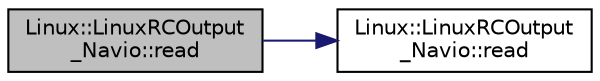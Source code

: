 digraph "Linux::LinuxRCOutput_Navio::read"
{
 // INTERACTIVE_SVG=YES
  edge [fontname="Helvetica",fontsize="10",labelfontname="Helvetica",labelfontsize="10"];
  node [fontname="Helvetica",fontsize="10",shape=record];
  rankdir="LR";
  Node1 [label="Linux::LinuxRCOutput\l_Navio::read",height=0.2,width=0.4,color="black", fillcolor="grey75", style="filled" fontcolor="black"];
  Node1 -> Node2 [color="midnightblue",fontsize="10",style="solid",fontname="Helvetica"];
  Node2 [label="Linux::LinuxRCOutput\l_Navio::read",height=0.2,width=0.4,color="black", fillcolor="white", style="filled",URL="$classLinux_1_1LinuxRCOutput__Navio.html#a7f272ad590be822184778d41ef18a826"];
}

